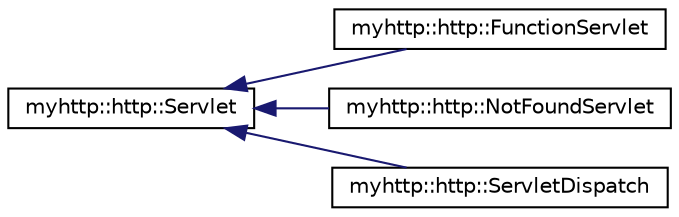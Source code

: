 digraph "Graphical Class Hierarchy"
{
 // LATEX_PDF_SIZE
  edge [fontname="Helvetica",fontsize="10",labelfontname="Helvetica",labelfontsize="10"];
  node [fontname="Helvetica",fontsize="10",shape=record];
  rankdir="LR";
  Node0 [label="myhttp::http::Servlet",height=0.2,width=0.4,color="black", fillcolor="white", style="filled",URL="$classmyhttp_1_1http_1_1Servlet.html",tooltip="Servlet抽象基类 handle为servlet的执行逻辑函数；"];
  Node0 -> Node1 [dir="back",color="midnightblue",fontsize="10",style="solid",fontname="Helvetica"];
  Node1 [label="myhttp::http::FunctionServlet",height=0.2,width=0.4,color="black", fillcolor="white", style="filled",URL="$classmyhttp_1_1http_1_1FunctionServlet.html",tooltip="可以定义回调函数来实现servlet的行为函数；"];
  Node0 -> Node2 [dir="back",color="midnightblue",fontsize="10",style="solid",fontname="Helvetica"];
  Node2 [label="myhttp::http::NotFoundServlet",height=0.2,width=0.4,color="black", fillcolor="white", style="filled",URL="$classmyhttp_1_1http_1_1NotFoundServlet.html",tooltip="NotFoundServlet(默认返回404)"];
  Node0 -> Node3 [dir="back",color="midnightblue",fontsize="10",style="solid",fontname="Helvetica"];
  Node3 [label="myhttp::http::ServletDispatch",height=0.2,width=0.4,color="black", fillcolor="white", style="filled",URL="$classmyhttp_1_1http_1_1ServletDispatch.html",tooltip="servlet分发类，相当于一个magnager的角色； 用于管理和协调不同的servlet"];
}
